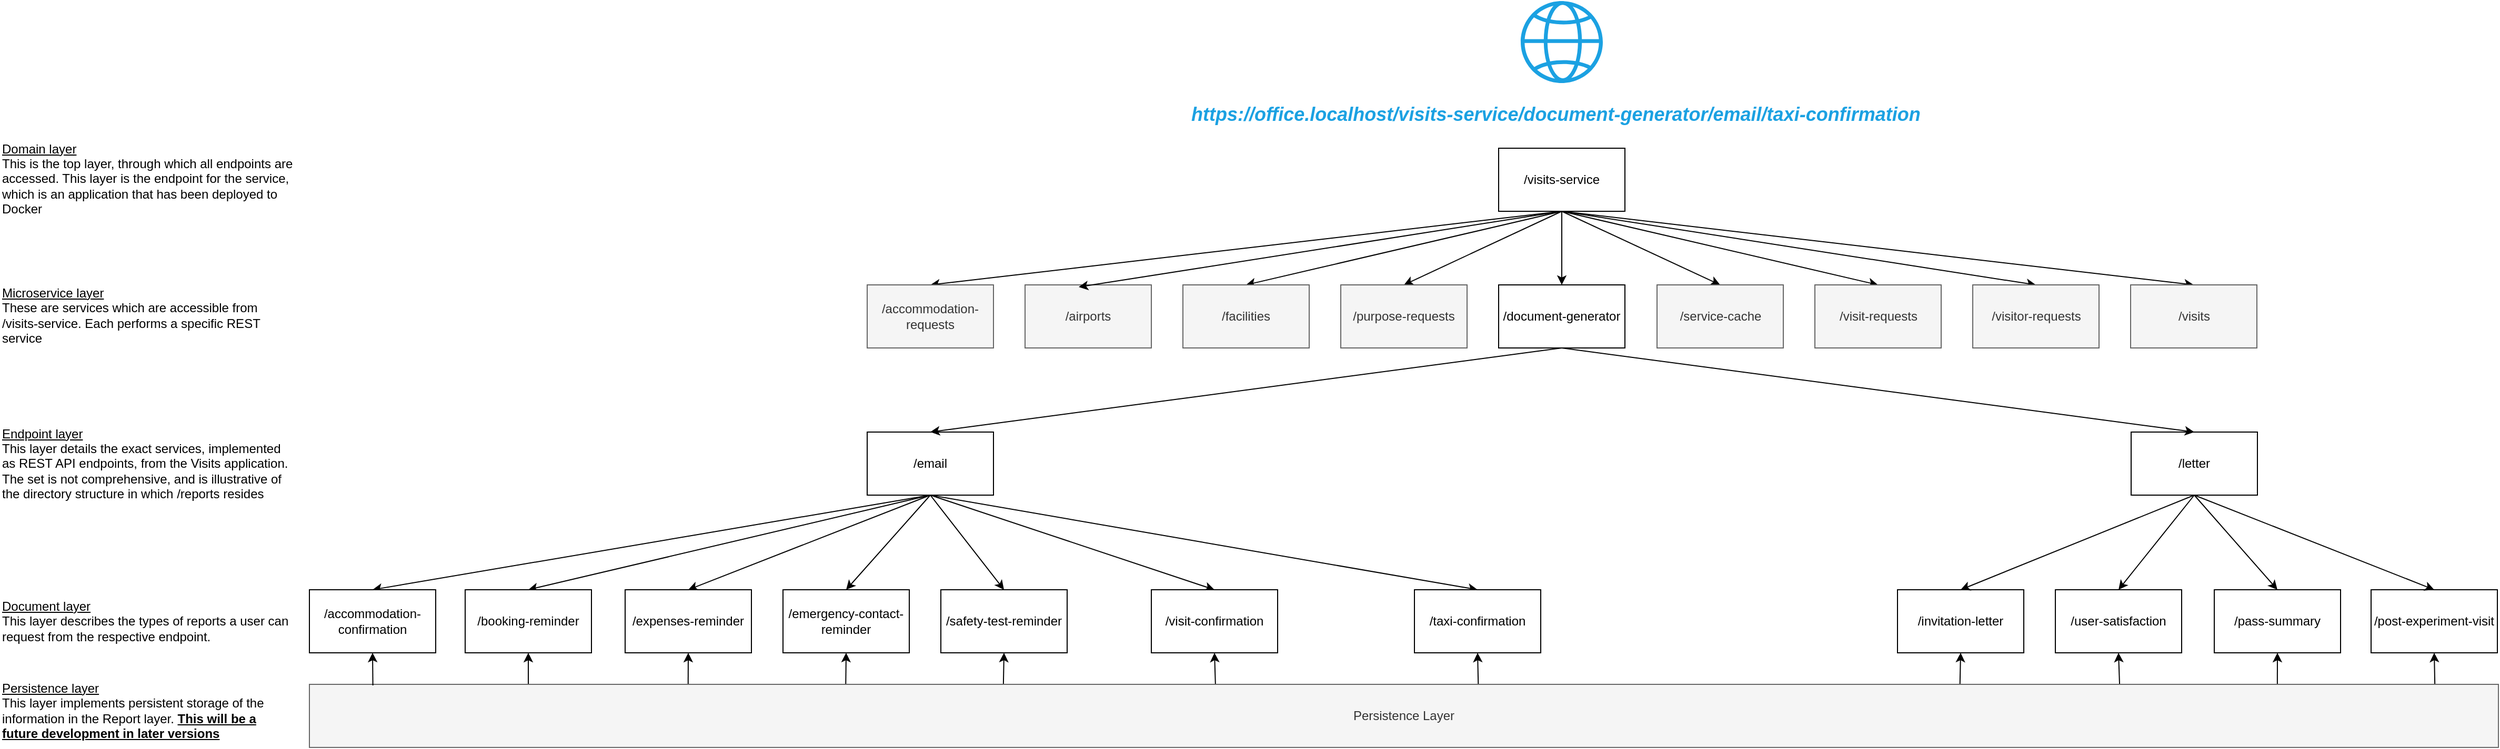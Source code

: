 <mxfile version="24.0.7" type="github">
  <diagram name="Page-1" id="lkIzZtKHE2g4b-k83Zns">
    <mxGraphModel dx="5027" dy="2536" grid="1" gridSize="10" guides="1" tooltips="1" connect="1" arrows="1" fold="1" page="1" pageScale="1" pageWidth="827" pageHeight="1169" math="0" shadow="0">
      <root>
        <mxCell id="0" />
        <mxCell id="1" parent="0" />
        <mxCell id="SzScdwgrWjmyck-_DvYI-9" value="" style="edgeStyle=none;rounded=0;orthogonalLoop=1;jettySize=auto;html=1;" parent="1" source="cFXvyy3T8Uc6k7l6PIuW-1" target="SzScdwgrWjmyck-_DvYI-8" edge="1">
          <mxGeometry relative="1" as="geometry" />
        </mxCell>
        <mxCell id="SzScdwgrWjmyck-_DvYI-10" style="edgeStyle=none;rounded=0;orthogonalLoop=1;jettySize=auto;html=1;entryX=0.5;entryY=0;entryDx=0;entryDy=0;exitX=0.5;exitY=1;exitDx=0;exitDy=0;" parent="1" source="cFXvyy3T8Uc6k7l6PIuW-1" target="cFXvyy3T8Uc6k7l6PIuW-9" edge="1">
          <mxGeometry relative="1" as="geometry" />
        </mxCell>
        <mxCell id="SzScdwgrWjmyck-_DvYI-11" style="edgeStyle=none;rounded=0;orthogonalLoop=1;jettySize=auto;html=1;entryX=0.5;entryY=0;entryDx=0;entryDy=0;exitX=0.5;exitY=1;exitDx=0;exitDy=0;" parent="1" source="cFXvyy3T8Uc6k7l6PIuW-1" target="cFXvyy3T8Uc6k7l6PIuW-8" edge="1">
          <mxGeometry relative="1" as="geometry" />
        </mxCell>
        <mxCell id="SzScdwgrWjmyck-_DvYI-13" style="edgeStyle=none;rounded=0;orthogonalLoop=1;jettySize=auto;html=1;entryX=0.5;entryY=0;entryDx=0;entryDy=0;exitX=0.5;exitY=1;exitDx=0;exitDy=0;" parent="1" source="cFXvyy3T8Uc6k7l6PIuW-1" target="cFXvyy3T8Uc6k7l6PIuW-6" edge="1">
          <mxGeometry relative="1" as="geometry" />
        </mxCell>
        <mxCell id="SzScdwgrWjmyck-_DvYI-14" style="edgeStyle=none;rounded=0;orthogonalLoop=1;jettySize=auto;html=1;entryX=0.5;entryY=0;entryDx=0;entryDy=0;exitX=0.5;exitY=1;exitDx=0;exitDy=0;" parent="1" source="cFXvyy3T8Uc6k7l6PIuW-1" target="cFXvyy3T8Uc6k7l6PIuW-10" edge="1">
          <mxGeometry relative="1" as="geometry" />
        </mxCell>
        <mxCell id="SzScdwgrWjmyck-_DvYI-15" style="edgeStyle=none;rounded=0;orthogonalLoop=1;jettySize=auto;html=1;entryX=0.5;entryY=0;entryDx=0;entryDy=0;exitX=0.5;exitY=1;exitDx=0;exitDy=0;" parent="1" source="cFXvyy3T8Uc6k7l6PIuW-1" target="cFXvyy3T8Uc6k7l6PIuW-5" edge="1">
          <mxGeometry relative="1" as="geometry" />
        </mxCell>
        <mxCell id="SzScdwgrWjmyck-_DvYI-16" style="edgeStyle=none;rounded=0;orthogonalLoop=1;jettySize=auto;html=1;entryX=0.5;entryY=0;entryDx=0;entryDy=0;exitX=0.5;exitY=1;exitDx=0;exitDy=0;" parent="1" source="cFXvyy3T8Uc6k7l6PIuW-1" target="cFXvyy3T8Uc6k7l6PIuW-11" edge="1">
          <mxGeometry relative="1" as="geometry" />
        </mxCell>
        <mxCell id="SzScdwgrWjmyck-_DvYI-17" style="edgeStyle=none;rounded=0;orthogonalLoop=1;jettySize=auto;html=1;entryX=0.5;entryY=0;entryDx=0;entryDy=0;exitX=0.5;exitY=1;exitDx=0;exitDy=0;" parent="1" source="cFXvyy3T8Uc6k7l6PIuW-1" target="cFXvyy3T8Uc6k7l6PIuW-12" edge="1">
          <mxGeometry relative="1" as="geometry" />
        </mxCell>
        <mxCell id="cFXvyy3T8Uc6k7l6PIuW-1" value="/visits-service" style="rounded=0;whiteSpace=wrap;html=1;" parent="1" vertex="1">
          <mxGeometry x="602" y="247" width="120" height="60" as="geometry" />
        </mxCell>
        <mxCell id="cFXvyy3T8Uc6k7l6PIuW-2" value="/airports" style="rounded=0;whiteSpace=wrap;html=1;fillColor=#f5f5f5;fontColor=#333333;strokeColor=#666666;" parent="1" vertex="1">
          <mxGeometry x="152" y="377" width="120" height="60" as="geometry" />
        </mxCell>
        <mxCell id="SzScdwgrWjmyck-_DvYI-28" style="edgeStyle=none;rounded=0;orthogonalLoop=1;jettySize=auto;html=1;entryX=0.5;entryY=0;entryDx=0;entryDy=0;exitX=0.5;exitY=1;exitDx=0;exitDy=0;" parent="1" source="cFXvyy3T8Uc6k7l6PIuW-3" target="cFXvyy3T8Uc6k7l6PIuW-27" edge="1">
          <mxGeometry relative="1" as="geometry" />
        </mxCell>
        <mxCell id="SzScdwgrWjmyck-_DvYI-29" style="edgeStyle=none;rounded=0;orthogonalLoop=1;jettySize=auto;html=1;entryX=0.5;entryY=0;entryDx=0;entryDy=0;exitX=0.5;exitY=1;exitDx=0;exitDy=0;" parent="1" source="cFXvyy3T8Uc6k7l6PIuW-3" target="cFXvyy3T8Uc6k7l6PIuW-23" edge="1">
          <mxGeometry relative="1" as="geometry" />
        </mxCell>
        <mxCell id="SzScdwgrWjmyck-_DvYI-30" style="edgeStyle=none;rounded=0;orthogonalLoop=1;jettySize=auto;html=1;entryX=0.5;entryY=0;entryDx=0;entryDy=0;exitX=0.5;exitY=1;exitDx=0;exitDy=0;" parent="1" source="cFXvyy3T8Uc6k7l6PIuW-3" target="h1pRsVhyzems_VzTcCOB-1" edge="1">
          <mxGeometry relative="1" as="geometry" />
        </mxCell>
        <mxCell id="SzScdwgrWjmyck-_DvYI-31" style="edgeStyle=none;rounded=0;orthogonalLoop=1;jettySize=auto;html=1;entryX=0.5;entryY=0;entryDx=0;entryDy=0;exitX=0.5;exitY=1;exitDx=0;exitDy=0;" parent="1" source="cFXvyy3T8Uc6k7l6PIuW-3" target="h1pRsVhyzems_VzTcCOB-8" edge="1">
          <mxGeometry relative="1" as="geometry" />
        </mxCell>
        <mxCell id="SzScdwgrWjmyck-_DvYI-32" style="edgeStyle=none;rounded=0;orthogonalLoop=1;jettySize=auto;html=1;entryX=0.5;entryY=0;entryDx=0;entryDy=0;exitX=0.5;exitY=1;exitDx=0;exitDy=0;" parent="1" source="cFXvyy3T8Uc6k7l6PIuW-3" target="h1pRsVhyzems_VzTcCOB-7" edge="1">
          <mxGeometry relative="1" as="geometry" />
        </mxCell>
        <mxCell id="SzScdwgrWjmyck-_DvYI-38" style="edgeStyle=none;rounded=0;orthogonalLoop=1;jettySize=auto;html=1;entryX=0.5;entryY=0;entryDx=0;entryDy=0;exitX=0.5;exitY=1;exitDx=0;exitDy=0;" parent="1" source="cFXvyy3T8Uc6k7l6PIuW-3" target="cFXvyy3T8Uc6k7l6PIuW-4" edge="1">
          <mxGeometry relative="1" as="geometry" />
        </mxCell>
        <mxCell id="SzScdwgrWjmyck-_DvYI-39" style="edgeStyle=none;rounded=0;orthogonalLoop=1;jettySize=auto;html=1;entryX=0.5;entryY=0;entryDx=0;entryDy=0;exitX=0.5;exitY=1;exitDx=0;exitDy=0;" parent="1" source="cFXvyy3T8Uc6k7l6PIuW-3" target="cFXvyy3T8Uc6k7l6PIuW-22" edge="1">
          <mxGeometry relative="1" as="geometry" />
        </mxCell>
        <mxCell id="cFXvyy3T8Uc6k7l6PIuW-3" value="/email" style="rounded=0;whiteSpace=wrap;html=1;" parent="1" vertex="1">
          <mxGeometry x="2" y="517" width="120" height="60" as="geometry" />
        </mxCell>
        <mxCell id="cFXvyy3T8Uc6k7l6PIuW-4" value="/visit-confirmation" style="rounded=0;whiteSpace=wrap;html=1;" parent="1" vertex="1">
          <mxGeometry x="272" y="667" width="120" height="60" as="geometry" />
        </mxCell>
        <mxCell id="cFXvyy3T8Uc6k7l6PIuW-5" value="/visit-requests" style="rounded=0;whiteSpace=wrap;html=1;fillColor=#f5f5f5;fontColor=#333333;strokeColor=#666666;" parent="1" vertex="1">
          <mxGeometry x="902.5" y="377" width="120" height="60" as="geometry" />
        </mxCell>
        <mxCell id="cFXvyy3T8Uc6k7l6PIuW-6" value="/accommodation-requests" style="rounded=0;whiteSpace=wrap;html=1;fillColor=#f5f5f5;fontColor=#333333;strokeColor=#666666;" parent="1" vertex="1">
          <mxGeometry x="2" y="377" width="120" height="60" as="geometry" />
        </mxCell>
        <mxCell id="cFXvyy3T8Uc6k7l6PIuW-8" value="/facilities" style="rounded=0;whiteSpace=wrap;html=1;fillColor=#f5f5f5;fontColor=#333333;strokeColor=#666666;" parent="1" vertex="1">
          <mxGeometry x="302" y="377" width="120" height="60" as="geometry" />
        </mxCell>
        <mxCell id="cFXvyy3T8Uc6k7l6PIuW-9" value="/purpose-requests" style="rounded=0;whiteSpace=wrap;html=1;fillColor=#f5f5f5;fontColor=#333333;strokeColor=#666666;" parent="1" vertex="1">
          <mxGeometry x="452" y="377" width="120" height="60" as="geometry" />
        </mxCell>
        <mxCell id="cFXvyy3T8Uc6k7l6PIuW-10" value="/service-cache" style="rounded=0;whiteSpace=wrap;html=1;fillColor=#f5f5f5;fontColor=#333333;strokeColor=#666666;" parent="1" vertex="1">
          <mxGeometry x="752.5" y="377" width="120" height="60" as="geometry" />
        </mxCell>
        <mxCell id="cFXvyy3T8Uc6k7l6PIuW-11" value="/visitor-requests" style="rounded=0;whiteSpace=wrap;html=1;fillColor=#f5f5f5;fontColor=#333333;strokeColor=#666666;" parent="1" vertex="1">
          <mxGeometry x="1052.5" y="377" width="120" height="60" as="geometry" />
        </mxCell>
        <mxCell id="cFXvyy3T8Uc6k7l6PIuW-12" value="/visits" style="rounded=0;whiteSpace=wrap;html=1;fillColor=#f5f5f5;fontColor=#333333;strokeColor=#666666;" parent="1" vertex="1">
          <mxGeometry x="1202.5" y="377" width="120" height="60" as="geometry" />
        </mxCell>
        <mxCell id="cFXvyy3T8Uc6k7l6PIuW-22" value="/taxi-confirmation" style="rounded=0;whiteSpace=wrap;html=1;" parent="1" vertex="1">
          <mxGeometry x="522" y="667" width="120" height="60" as="geometry" />
        </mxCell>
        <mxCell id="cFXvyy3T8Uc6k7l6PIuW-23" value="/booking-reminder" style="rounded=0;whiteSpace=wrap;html=1;" parent="1" vertex="1">
          <mxGeometry x="-380" y="667" width="120" height="60" as="geometry" />
        </mxCell>
        <mxCell id="cFXvyy3T8Uc6k7l6PIuW-25" value="&lt;div align=&quot;left&quot;&gt;&lt;u&gt;Domain layer&lt;/u&gt;&lt;/div&gt;&lt;div align=&quot;left&quot;&gt;This is the top layer, through which all endpoints are accessed. This layer is the endpoint for the service, which is an application that has been deployed to Docker&lt;br&gt;&lt;/div&gt;" style="text;html=1;align=left;verticalAlign=middle;whiteSpace=wrap;rounded=0;" parent="1" vertex="1">
          <mxGeometry x="-822" y="261" width="280" height="30" as="geometry" />
        </mxCell>
        <mxCell id="cFXvyy3T8Uc6k7l6PIuW-26" value="&lt;u&gt;Document layer&lt;br&gt;&lt;/u&gt;&lt;div align=&quot;left&quot;&gt;This layer describes the types of reports a user can request from the respective endpoint.&lt;br&gt;&lt;/div&gt;" style="text;html=1;align=left;verticalAlign=middle;whiteSpace=wrap;rounded=0;" parent="1" vertex="1">
          <mxGeometry x="-822" y="682" width="280" height="30" as="geometry" />
        </mxCell>
        <mxCell id="cFXvyy3T8Uc6k7l6PIuW-27" value="/accommodation-confirmation" style="rounded=0;whiteSpace=wrap;html=1;" parent="1" vertex="1">
          <mxGeometry x="-528" y="667" width="120" height="60" as="geometry" />
        </mxCell>
        <mxCell id="cFXvyy3T8Uc6k7l6PIuW-33" value="&lt;u&gt;Endpoint layer&lt;/u&gt;&lt;div align=&quot;left&quot;&gt;This layer details the exact services, implemented as REST API endpoints, from the Visits application. The set is not comprehensive, and is illustrative of the directory structure in which /reports resides&lt;br&gt;&lt;/div&gt;" style="text;html=1;align=left;verticalAlign=middle;whiteSpace=wrap;rounded=0;" parent="1" vertex="1">
          <mxGeometry x="-822" y="532" width="280" height="30" as="geometry" />
        </mxCell>
        <mxCell id="cFXvyy3T8Uc6k7l6PIuW-49" value="&lt;div align=&quot;left&quot;&gt;&lt;font color=&quot;#1ba1e2&quot;&gt;&lt;i&gt;&lt;font style=&quot;font-size: 18px;&quot;&gt;&lt;b&gt;https://office.localhost/visits-service/document-generator/email/taxi-confirmation&lt;/b&gt;&lt;/font&gt;&lt;/i&gt;&lt;/font&gt;&lt;/div&gt;" style="text;html=1;align=left;verticalAlign=middle;whiteSpace=wrap;rounded=0;" parent="1" vertex="1">
          <mxGeometry x="308" y="200" width="708" height="30" as="geometry" />
        </mxCell>
        <mxCell id="h1pRsVhyzems_VzTcCOB-1" value="/expenses-reminder" style="rounded=0;whiteSpace=wrap;html=1;" parent="1" vertex="1">
          <mxGeometry x="-228" y="667" width="120" height="60" as="geometry" />
        </mxCell>
        <mxCell id="h1pRsVhyzems_VzTcCOB-3" value="/invitation-letter" style="rounded=0;whiteSpace=wrap;html=1;" parent="1" vertex="1">
          <mxGeometry x="981" y="667" width="120" height="60" as="geometry" />
        </mxCell>
        <mxCell id="h1pRsVhyzems_VzTcCOB-5" value="/pass-summary" style="rounded=0;whiteSpace=wrap;html=1;" parent="1" vertex="1">
          <mxGeometry x="1282" y="667" width="120" height="60" as="geometry" />
        </mxCell>
        <mxCell id="h1pRsVhyzems_VzTcCOB-6" value="/post-experiment-visit" style="rounded=0;whiteSpace=wrap;html=1;" parent="1" vertex="1">
          <mxGeometry x="1431" y="667" width="120" height="60" as="geometry" />
        </mxCell>
        <mxCell id="h1pRsVhyzems_VzTcCOB-7" value="/safety-test-reminder" style="rounded=0;whiteSpace=wrap;html=1;" parent="1" vertex="1">
          <mxGeometry x="72" y="667" width="120" height="60" as="geometry" />
        </mxCell>
        <mxCell id="h1pRsVhyzems_VzTcCOB-8" value="/emergency-contact-reminder" style="rounded=0;whiteSpace=wrap;html=1;" parent="1" vertex="1">
          <mxGeometry x="-78" y="667" width="120" height="60" as="geometry" />
        </mxCell>
        <mxCell id="h1pRsVhyzems_VzTcCOB-13" value="/user-satisfaction" style="rounded=0;whiteSpace=wrap;html=1;" parent="1" vertex="1">
          <mxGeometry x="1131" y="667" width="120" height="60" as="geometry" />
        </mxCell>
        <mxCell id="SzScdwgrWjmyck-_DvYI-2" value="" style="sketch=0;outlineConnect=0;fillColor=#1BA1E2;strokeColor=#006EAF;dashed=0;verticalLabelPosition=bottom;verticalAlign=top;align=center;html=1;fontSize=12;fontStyle=0;aspect=fixed;pointerEvents=1;shape=mxgraph.aws4.globe;fontColor=#ffffff;" parent="1" vertex="1">
          <mxGeometry x="623" y="107" width="78" height="78" as="geometry" />
        </mxCell>
        <mxCell id="SzScdwgrWjmyck-_DvYI-34" style="edgeStyle=none;rounded=0;orthogonalLoop=1;jettySize=auto;html=1;entryX=0.5;entryY=0;entryDx=0;entryDy=0;exitX=0.5;exitY=1;exitDx=0;exitDy=0;" parent="1" source="SzScdwgrWjmyck-_DvYI-3" target="h1pRsVhyzems_VzTcCOB-6" edge="1">
          <mxGeometry relative="1" as="geometry" />
        </mxCell>
        <mxCell id="SzScdwgrWjmyck-_DvYI-35" style="edgeStyle=none;rounded=0;orthogonalLoop=1;jettySize=auto;html=1;entryX=0.5;entryY=0;entryDx=0;entryDy=0;exitX=0.5;exitY=1;exitDx=0;exitDy=0;" parent="1" source="SzScdwgrWjmyck-_DvYI-3" target="h1pRsVhyzems_VzTcCOB-3" edge="1">
          <mxGeometry relative="1" as="geometry" />
        </mxCell>
        <mxCell id="SzScdwgrWjmyck-_DvYI-36" style="edgeStyle=none;rounded=0;orthogonalLoop=1;jettySize=auto;html=1;entryX=0.5;entryY=0;entryDx=0;entryDy=0;exitX=0.5;exitY=1;exitDx=0;exitDy=0;" parent="1" source="SzScdwgrWjmyck-_DvYI-3" target="h1pRsVhyzems_VzTcCOB-13" edge="1">
          <mxGeometry relative="1" as="geometry" />
        </mxCell>
        <mxCell id="SzScdwgrWjmyck-_DvYI-37" style="edgeStyle=none;rounded=0;orthogonalLoop=1;jettySize=auto;html=1;entryX=0.5;entryY=0;entryDx=0;entryDy=0;exitX=0.5;exitY=1;exitDx=0;exitDy=0;" parent="1" source="SzScdwgrWjmyck-_DvYI-3" target="h1pRsVhyzems_VzTcCOB-5" edge="1">
          <mxGeometry relative="1" as="geometry" />
        </mxCell>
        <mxCell id="SzScdwgrWjmyck-_DvYI-3" value="&lt;div&gt;/letter&lt;/div&gt;" style="rounded=0;whiteSpace=wrap;html=1;" parent="1" vertex="1">
          <mxGeometry x="1203" y="517" width="120" height="60" as="geometry" />
        </mxCell>
        <mxCell id="SzScdwgrWjmyck-_DvYI-19" style="edgeStyle=none;rounded=0;orthogonalLoop=1;jettySize=auto;html=1;entryX=0.5;entryY=0;entryDx=0;entryDy=0;exitX=0.5;exitY=1;exitDx=0;exitDy=0;" parent="1" source="SzScdwgrWjmyck-_DvYI-8" target="cFXvyy3T8Uc6k7l6PIuW-3" edge="1">
          <mxGeometry relative="1" as="geometry" />
        </mxCell>
        <mxCell id="SzScdwgrWjmyck-_DvYI-20" style="edgeStyle=none;rounded=0;orthogonalLoop=1;jettySize=auto;html=1;entryX=0.5;entryY=0;entryDx=0;entryDy=0;exitX=0.5;exitY=1;exitDx=0;exitDy=0;" parent="1" source="SzScdwgrWjmyck-_DvYI-8" target="SzScdwgrWjmyck-_DvYI-3" edge="1">
          <mxGeometry relative="1" as="geometry" />
        </mxCell>
        <mxCell id="SzScdwgrWjmyck-_DvYI-8" value="&lt;div&gt;/document-generator&lt;/div&gt;" style="rounded=0;whiteSpace=wrap;html=1;" parent="1" vertex="1">
          <mxGeometry x="602" y="377" width="120" height="60" as="geometry" />
        </mxCell>
        <mxCell id="SzScdwgrWjmyck-_DvYI-12" style="edgeStyle=none;rounded=0;orthogonalLoop=1;jettySize=auto;html=1;entryX=0.425;entryY=0.033;entryDx=0;entryDy=0;entryPerimeter=0;exitX=0.5;exitY=1;exitDx=0;exitDy=0;" parent="1" source="cFXvyy3T8Uc6k7l6PIuW-1" target="cFXvyy3T8Uc6k7l6PIuW-2" edge="1">
          <mxGeometry relative="1" as="geometry" />
        </mxCell>
        <mxCell id="SzScdwgrWjmyck-_DvYI-18" value="&lt;div align=&quot;left&quot;&gt;&lt;u&gt;Microservice layer&lt;/u&gt;&lt;/div&gt;&lt;div align=&quot;left&quot;&gt;These are services which are accessible from /visits-service. Each performs a specific REST service&lt;br&gt;&lt;/div&gt;" style="text;html=1;align=left;verticalAlign=middle;whiteSpace=wrap;rounded=0;" parent="1" vertex="1">
          <mxGeometry x="-822" y="391" width="280" height="30" as="geometry" />
        </mxCell>
        <mxCell id="SzScdwgrWjmyck-_DvYI-40" value="&lt;u&gt;Persistence layer&lt;br&gt;&lt;/u&gt;&lt;div align=&quot;left&quot;&gt;This layer implements persistent storage of the information in the Report layer. &lt;b&gt;&lt;u&gt;This will be a future development in later versions&lt;/u&gt;&lt;/b&gt;&lt;br&gt;&lt;/div&gt;" style="text;html=1;align=left;verticalAlign=middle;whiteSpace=wrap;rounded=0;" parent="1" vertex="1">
          <mxGeometry x="-822" y="767" width="280" height="30" as="geometry" />
        </mxCell>
        <mxCell id="SzScdwgrWjmyck-_DvYI-43" style="edgeStyle=none;rounded=0;orthogonalLoop=1;jettySize=auto;html=1;entryX=0.5;entryY=1;entryDx=0;entryDy=0;exitX=0.1;exitY=0.012;exitDx=0;exitDy=0;exitPerimeter=0;" parent="1" source="SzScdwgrWjmyck-_DvYI-41" target="cFXvyy3T8Uc6k7l6PIuW-23" edge="1">
          <mxGeometry relative="1" as="geometry" />
        </mxCell>
        <mxCell id="SzScdwgrWjmyck-_DvYI-44" style="edgeStyle=none;rounded=0;orthogonalLoop=1;jettySize=auto;html=1;entryX=0.5;entryY=1;entryDx=0;entryDy=0;exitX=0.173;exitY=0.071;exitDx=0;exitDy=0;exitPerimeter=0;" parent="1" source="SzScdwgrWjmyck-_DvYI-41" target="h1pRsVhyzems_VzTcCOB-1" edge="1">
          <mxGeometry relative="1" as="geometry" />
        </mxCell>
        <mxCell id="SzScdwgrWjmyck-_DvYI-45" style="edgeStyle=none;rounded=0;orthogonalLoop=1;jettySize=auto;html=1;entryX=0.5;entryY=1;entryDx=0;entryDy=0;exitX=0.245;exitY=0.048;exitDx=0;exitDy=0;exitPerimeter=0;" parent="1" source="SzScdwgrWjmyck-_DvYI-41" target="h1pRsVhyzems_VzTcCOB-8" edge="1">
          <mxGeometry relative="1" as="geometry" />
        </mxCell>
        <mxCell id="SzScdwgrWjmyck-_DvYI-46" style="edgeStyle=none;rounded=0;orthogonalLoop=1;jettySize=auto;html=1;entryX=0.5;entryY=1;entryDx=0;entryDy=0;exitX=0.317;exitY=0.053;exitDx=0;exitDy=0;exitPerimeter=0;" parent="1" source="SzScdwgrWjmyck-_DvYI-41" target="h1pRsVhyzems_VzTcCOB-7" edge="1">
          <mxGeometry relative="1" as="geometry" />
        </mxCell>
        <mxCell id="SzScdwgrWjmyck-_DvYI-48" style="edgeStyle=none;rounded=0;orthogonalLoop=1;jettySize=auto;html=1;entryX=0.5;entryY=1;entryDx=0;entryDy=0;exitX=0.414;exitY=0.117;exitDx=0;exitDy=0;exitPerimeter=0;" parent="1" source="SzScdwgrWjmyck-_DvYI-41" target="cFXvyy3T8Uc6k7l6PIuW-4" edge="1">
          <mxGeometry relative="1" as="geometry" />
        </mxCell>
        <mxCell id="SzScdwgrWjmyck-_DvYI-49" style="edgeStyle=none;rounded=0;orthogonalLoop=1;jettySize=auto;html=1;entryX=0.5;entryY=1;entryDx=0;entryDy=0;exitX=0.534;exitY=0.042;exitDx=0;exitDy=0;exitPerimeter=0;" parent="1" source="SzScdwgrWjmyck-_DvYI-41" target="cFXvyy3T8Uc6k7l6PIuW-22" edge="1">
          <mxGeometry relative="1" as="geometry" />
        </mxCell>
        <mxCell id="SzScdwgrWjmyck-_DvYI-50" style="edgeStyle=none;rounded=0;orthogonalLoop=1;jettySize=auto;html=1;entryX=0.5;entryY=1;entryDx=0;entryDy=0;exitX=0.754;exitY=0.025;exitDx=0;exitDy=0;exitPerimeter=0;" parent="1" source="SzScdwgrWjmyck-_DvYI-41" target="h1pRsVhyzems_VzTcCOB-3" edge="1">
          <mxGeometry relative="1" as="geometry" />
        </mxCell>
        <mxCell id="SzScdwgrWjmyck-_DvYI-51" style="edgeStyle=none;rounded=0;orthogonalLoop=1;jettySize=auto;html=1;entryX=0.5;entryY=1;entryDx=0;entryDy=0;exitX=0.827;exitY=0.065;exitDx=0;exitDy=0;exitPerimeter=0;" parent="1" source="SzScdwgrWjmyck-_DvYI-41" target="h1pRsVhyzems_VzTcCOB-13" edge="1">
          <mxGeometry relative="1" as="geometry" />
        </mxCell>
        <mxCell id="SzScdwgrWjmyck-_DvYI-52" style="edgeStyle=none;rounded=0;orthogonalLoop=1;jettySize=auto;html=1;entryX=0.5;entryY=1;entryDx=0;entryDy=0;exitX=0.899;exitY=0.051;exitDx=0;exitDy=0;exitPerimeter=0;" parent="1" source="SzScdwgrWjmyck-_DvYI-41" target="h1pRsVhyzems_VzTcCOB-5" edge="1">
          <mxGeometry relative="1" as="geometry" />
        </mxCell>
        <mxCell id="SzScdwgrWjmyck-_DvYI-53" style="edgeStyle=none;rounded=0;orthogonalLoop=1;jettySize=auto;html=1;entryX=0.5;entryY=1;entryDx=0;entryDy=0;exitX=0.971;exitY=0.08;exitDx=0;exitDy=0;exitPerimeter=0;" parent="1" source="SzScdwgrWjmyck-_DvYI-41" target="h1pRsVhyzems_VzTcCOB-6" edge="1">
          <mxGeometry relative="1" as="geometry" />
        </mxCell>
        <mxCell id="SzScdwgrWjmyck-_DvYI-41" value="Persistence Layer" style="rounded=0;whiteSpace=wrap;html=1;fillColor=#f5f5f5;fontColor=#333333;strokeColor=#666666;" parent="1" vertex="1">
          <mxGeometry x="-528" y="757" width="2080" height="60" as="geometry" />
        </mxCell>
        <mxCell id="SzScdwgrWjmyck-_DvYI-42" style="edgeStyle=none;rounded=0;orthogonalLoop=1;jettySize=auto;html=1;entryX=0.5;entryY=1;entryDx=0;entryDy=0;exitX=0.029;exitY=0.017;exitDx=0;exitDy=0;exitPerimeter=0;" parent="1" source="SzScdwgrWjmyck-_DvYI-41" target="cFXvyy3T8Uc6k7l6PIuW-27" edge="1">
          <mxGeometry relative="1" as="geometry" />
        </mxCell>
      </root>
    </mxGraphModel>
  </diagram>
</mxfile>
